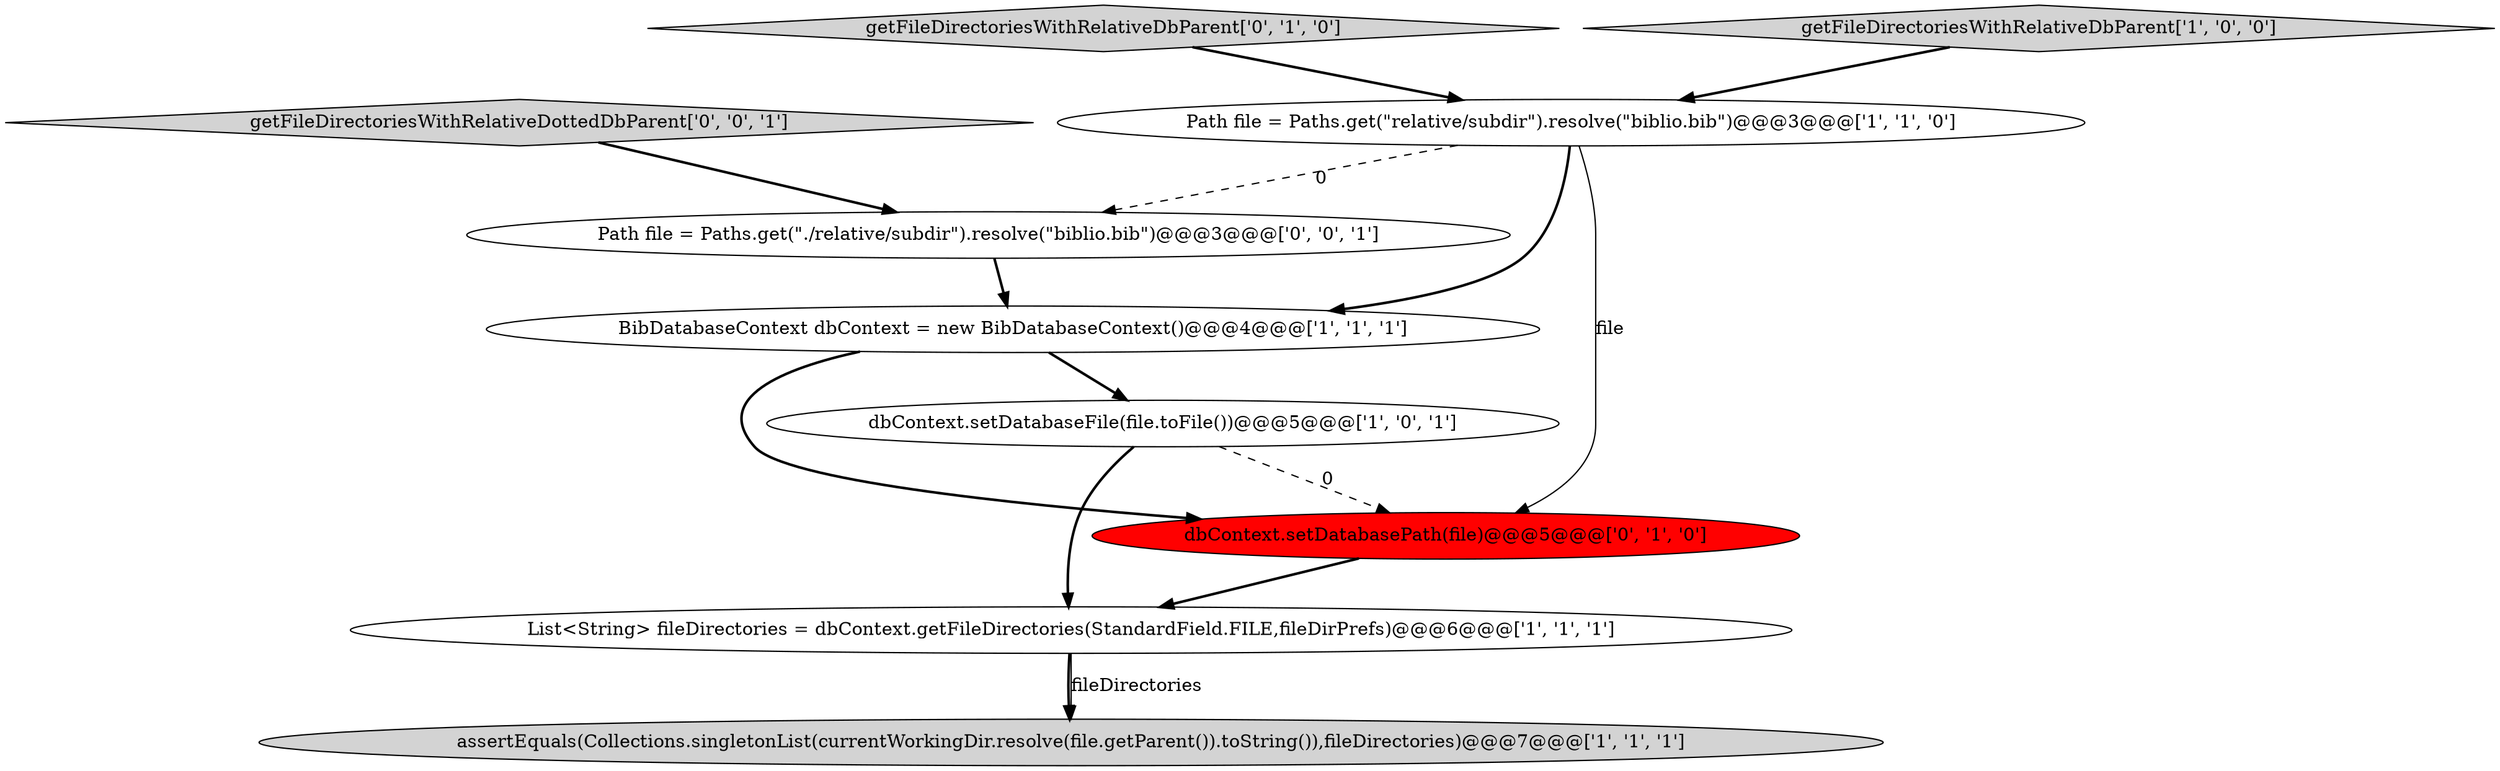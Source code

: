 digraph {
1 [style = filled, label = "dbContext.setDatabaseFile(file.toFile())@@@5@@@['1', '0', '1']", fillcolor = white, shape = ellipse image = "AAA0AAABBB1BBB"];
5 [style = filled, label = "assertEquals(Collections.singletonList(currentWorkingDir.resolve(file.getParent()).toString()),fileDirectories)@@@7@@@['1', '1', '1']", fillcolor = lightgray, shape = ellipse image = "AAA0AAABBB1BBB"];
3 [style = filled, label = "List<String> fileDirectories = dbContext.getFileDirectories(StandardField.FILE,fileDirPrefs)@@@6@@@['1', '1', '1']", fillcolor = white, shape = ellipse image = "AAA0AAABBB1BBB"];
9 [style = filled, label = "Path file = Paths.get(\"./relative/subdir\").resolve(\"biblio.bib\")@@@3@@@['0', '0', '1']", fillcolor = white, shape = ellipse image = "AAA0AAABBB3BBB"];
7 [style = filled, label = "dbContext.setDatabasePath(file)@@@5@@@['0', '1', '0']", fillcolor = red, shape = ellipse image = "AAA1AAABBB2BBB"];
6 [style = filled, label = "getFileDirectoriesWithRelativeDbParent['0', '1', '0']", fillcolor = lightgray, shape = diamond image = "AAA0AAABBB2BBB"];
8 [style = filled, label = "getFileDirectoriesWithRelativeDottedDbParent['0', '0', '1']", fillcolor = lightgray, shape = diamond image = "AAA0AAABBB3BBB"];
0 [style = filled, label = "Path file = Paths.get(\"relative/subdir\").resolve(\"biblio.bib\")@@@3@@@['1', '1', '0']", fillcolor = white, shape = ellipse image = "AAA0AAABBB1BBB"];
4 [style = filled, label = "getFileDirectoriesWithRelativeDbParent['1', '0', '0']", fillcolor = lightgray, shape = diamond image = "AAA0AAABBB1BBB"];
2 [style = filled, label = "BibDatabaseContext dbContext = new BibDatabaseContext()@@@4@@@['1', '1', '1']", fillcolor = white, shape = ellipse image = "AAA0AAABBB1BBB"];
1->3 [style = bold, label=""];
0->7 [style = solid, label="file"];
3->5 [style = bold, label=""];
6->0 [style = bold, label=""];
2->7 [style = bold, label=""];
0->9 [style = dashed, label="0"];
1->7 [style = dashed, label="0"];
9->2 [style = bold, label=""];
3->5 [style = solid, label="fileDirectories"];
2->1 [style = bold, label=""];
7->3 [style = bold, label=""];
4->0 [style = bold, label=""];
0->2 [style = bold, label=""];
8->9 [style = bold, label=""];
}
